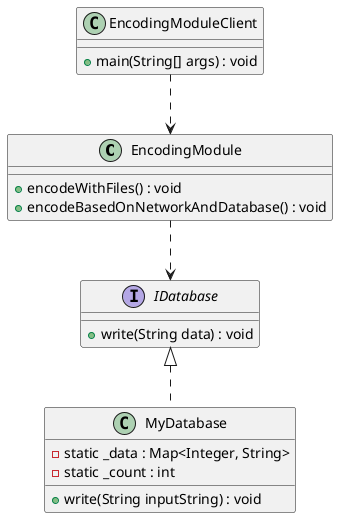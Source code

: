 @startuml

class EncodingModule {
    + encodeWithFiles() : void
    + encodeBasedOnNetworkAndDatabase() : void
}

interface IDatabase {
    + write(String data) : void
}

class MyDatabase {
    - static _data : Map<Integer, String>
    - static _count : int
    + write(String inputString) : void
}
IDatabase <|.. MyDatabase
EncodingModule ..> IDatabase

class EncodingModuleClient {
    + main(String[] args) : void
}

EncodingModuleClient ..> EncodingModule

@enduml

